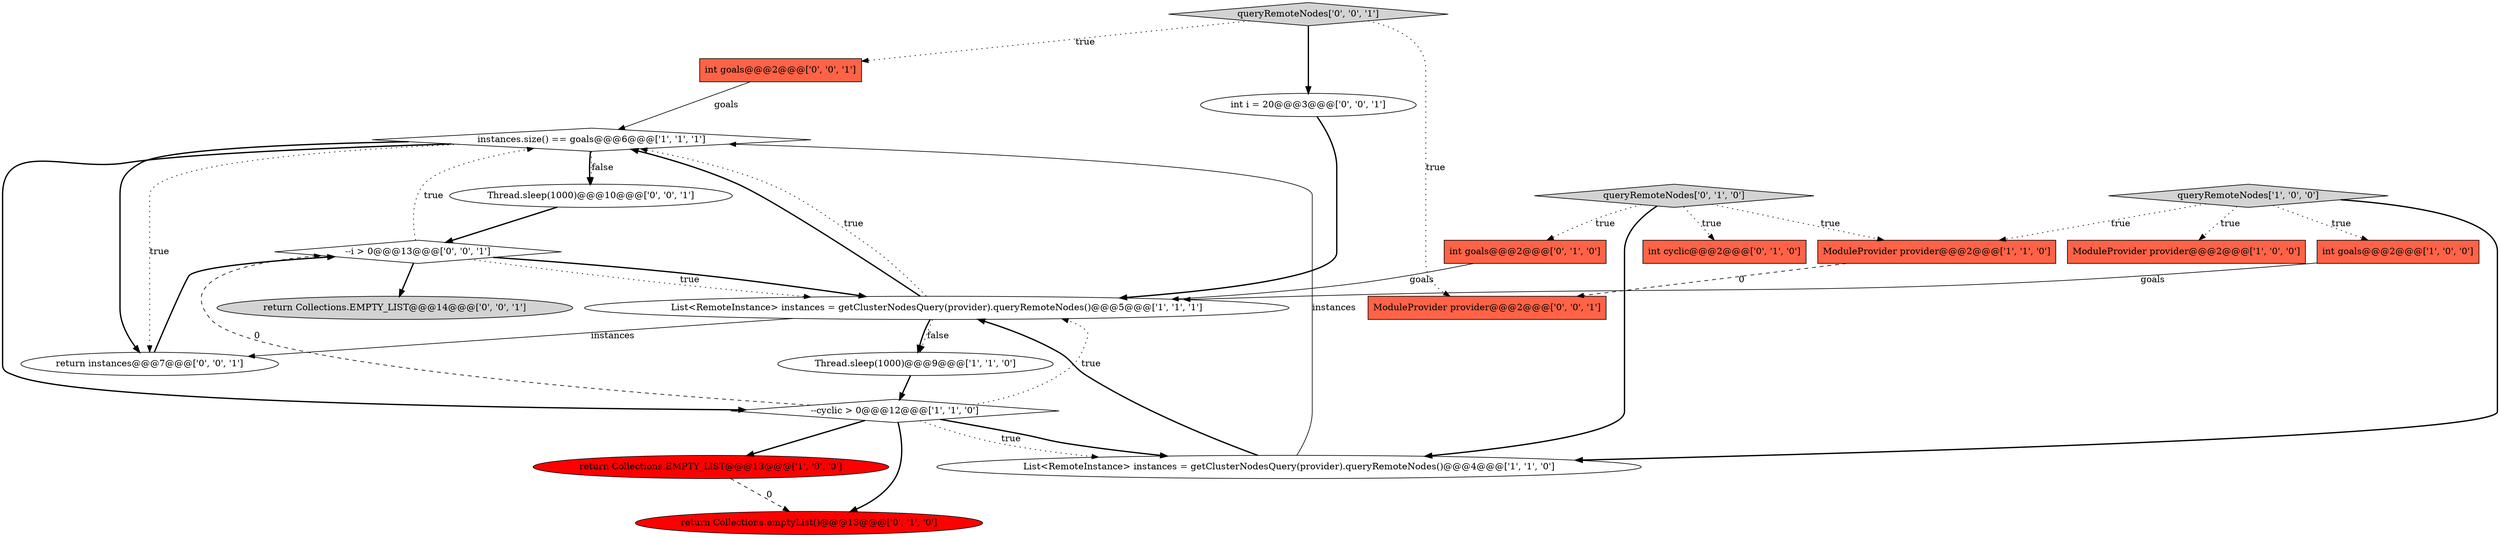 digraph {
17 [style = filled, label = "int goals@@@2@@@['0', '0', '1']", fillcolor = tomato, shape = box image = "AAA0AAABBB3BBB"];
20 [style = filled, label = "Thread.sleep(1000)@@@10@@@['0', '0', '1']", fillcolor = white, shape = ellipse image = "AAA0AAABBB3BBB"];
9 [style = filled, label = "List<RemoteInstance> instances = getClusterNodesQuery(provider).queryRemoteNodes()@@@4@@@['1', '1', '0']", fillcolor = white, shape = ellipse image = "AAA0AAABBB1BBB"];
5 [style = filled, label = "Thread.sleep(1000)@@@9@@@['1', '1', '0']", fillcolor = white, shape = ellipse image = "AAA0AAABBB1BBB"];
16 [style = filled, label = "int i = 20@@@3@@@['0', '0', '1']", fillcolor = white, shape = ellipse image = "AAA0AAABBB3BBB"];
14 [style = filled, label = "return Collections.EMPTY_LIST@@@14@@@['0', '0', '1']", fillcolor = lightgray, shape = ellipse image = "AAA0AAABBB3BBB"];
18 [style = filled, label = "ModuleProvider provider@@@2@@@['0', '0', '1']", fillcolor = tomato, shape = box image = "AAA0AAABBB3BBB"];
2 [style = filled, label = "ModuleProvider provider@@@2@@@['1', '0', '0']", fillcolor = tomato, shape = box image = "AAA0AAABBB1BBB"];
13 [style = filled, label = "queryRemoteNodes['0', '1', '0']", fillcolor = lightgray, shape = diamond image = "AAA0AAABBB2BBB"];
12 [style = filled, label = "return Collections.emptyList()@@@13@@@['0', '1', '0']", fillcolor = red, shape = ellipse image = "AAA1AAABBB2BBB"];
6 [style = filled, label = "queryRemoteNodes['1', '0', '0']", fillcolor = lightgray, shape = diamond image = "AAA0AAABBB1BBB"];
21 [style = filled, label = "queryRemoteNodes['0', '0', '1']", fillcolor = lightgray, shape = diamond image = "AAA0AAABBB3BBB"];
7 [style = filled, label = "--cyclic > 0@@@12@@@['1', '1', '0']", fillcolor = white, shape = diamond image = "AAA0AAABBB1BBB"];
0 [style = filled, label = "int goals@@@2@@@['1', '0', '0']", fillcolor = tomato, shape = box image = "AAA0AAABBB1BBB"];
4 [style = filled, label = "instances.size() == goals@@@6@@@['1', '1', '1']", fillcolor = white, shape = diamond image = "AAA0AAABBB1BBB"];
11 [style = filled, label = "int cyclic@@@2@@@['0', '1', '0']", fillcolor = tomato, shape = box image = "AAA0AAABBB2BBB"];
15 [style = filled, label = "--i > 0@@@13@@@['0', '0', '1']", fillcolor = white, shape = diamond image = "AAA0AAABBB3BBB"];
1 [style = filled, label = "List<RemoteInstance> instances = getClusterNodesQuery(provider).queryRemoteNodes()@@@5@@@['1', '1', '1']", fillcolor = white, shape = ellipse image = "AAA0AAABBB1BBB"];
8 [style = filled, label = "return Collections.EMPTY_LIST@@@13@@@['1', '0', '0']", fillcolor = red, shape = ellipse image = "AAA1AAABBB1BBB"];
3 [style = filled, label = "ModuleProvider provider@@@2@@@['1', '1', '0']", fillcolor = tomato, shape = box image = "AAA0AAABBB1BBB"];
10 [style = filled, label = "int goals@@@2@@@['0', '1', '0']", fillcolor = tomato, shape = box image = "AAA0AAABBB2BBB"];
19 [style = filled, label = "return instances@@@7@@@['0', '0', '1']", fillcolor = white, shape = ellipse image = "AAA0AAABBB3BBB"];
1->5 [style = bold, label=""];
1->4 [style = bold, label=""];
9->4 [style = solid, label="instances"];
15->14 [style = bold, label=""];
10->1 [style = solid, label="goals"];
13->3 [style = dotted, label="true"];
7->12 [style = bold, label=""];
21->18 [style = dotted, label="true"];
3->18 [style = dashed, label="0"];
4->19 [style = bold, label=""];
1->19 [style = solid, label="instances"];
8->12 [style = dashed, label="0"];
21->17 [style = dotted, label="true"];
1->4 [style = dotted, label="true"];
7->9 [style = dotted, label="true"];
7->8 [style = bold, label=""];
13->10 [style = dotted, label="true"];
4->7 [style = bold, label=""];
15->4 [style = dotted, label="true"];
7->9 [style = bold, label=""];
6->2 [style = dotted, label="true"];
17->4 [style = solid, label="goals"];
0->1 [style = solid, label="goals"];
16->1 [style = bold, label=""];
15->1 [style = dotted, label="true"];
4->20 [style = dotted, label="false"];
4->20 [style = bold, label=""];
7->15 [style = dashed, label="0"];
21->16 [style = bold, label=""];
5->7 [style = bold, label=""];
1->5 [style = dotted, label="false"];
13->11 [style = dotted, label="true"];
13->9 [style = bold, label=""];
6->0 [style = dotted, label="true"];
6->9 [style = bold, label=""];
9->1 [style = bold, label=""];
19->15 [style = bold, label=""];
7->1 [style = dotted, label="true"];
6->3 [style = dotted, label="true"];
20->15 [style = bold, label=""];
4->19 [style = dotted, label="true"];
15->1 [style = bold, label=""];
}
